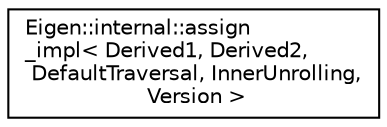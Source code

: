 digraph "Graphical Class Hierarchy"
{
  edge [fontname="Helvetica",fontsize="10",labelfontname="Helvetica",labelfontsize="10"];
  node [fontname="Helvetica",fontsize="10",shape=record];
  rankdir="LR";
  Node1 [label="Eigen::internal::assign\l_impl\< Derived1, Derived2,\l DefaultTraversal, InnerUnrolling,\l Version \>",height=0.2,width=0.4,color="black", fillcolor="white", style="filled",URL="$struct_eigen_1_1internal_1_1assign__impl_3_01_derived1_00_01_derived2_00_01_default_traversal_00ba4afcac2c0aca9f2e29b13f34d362a8.html"];
}
